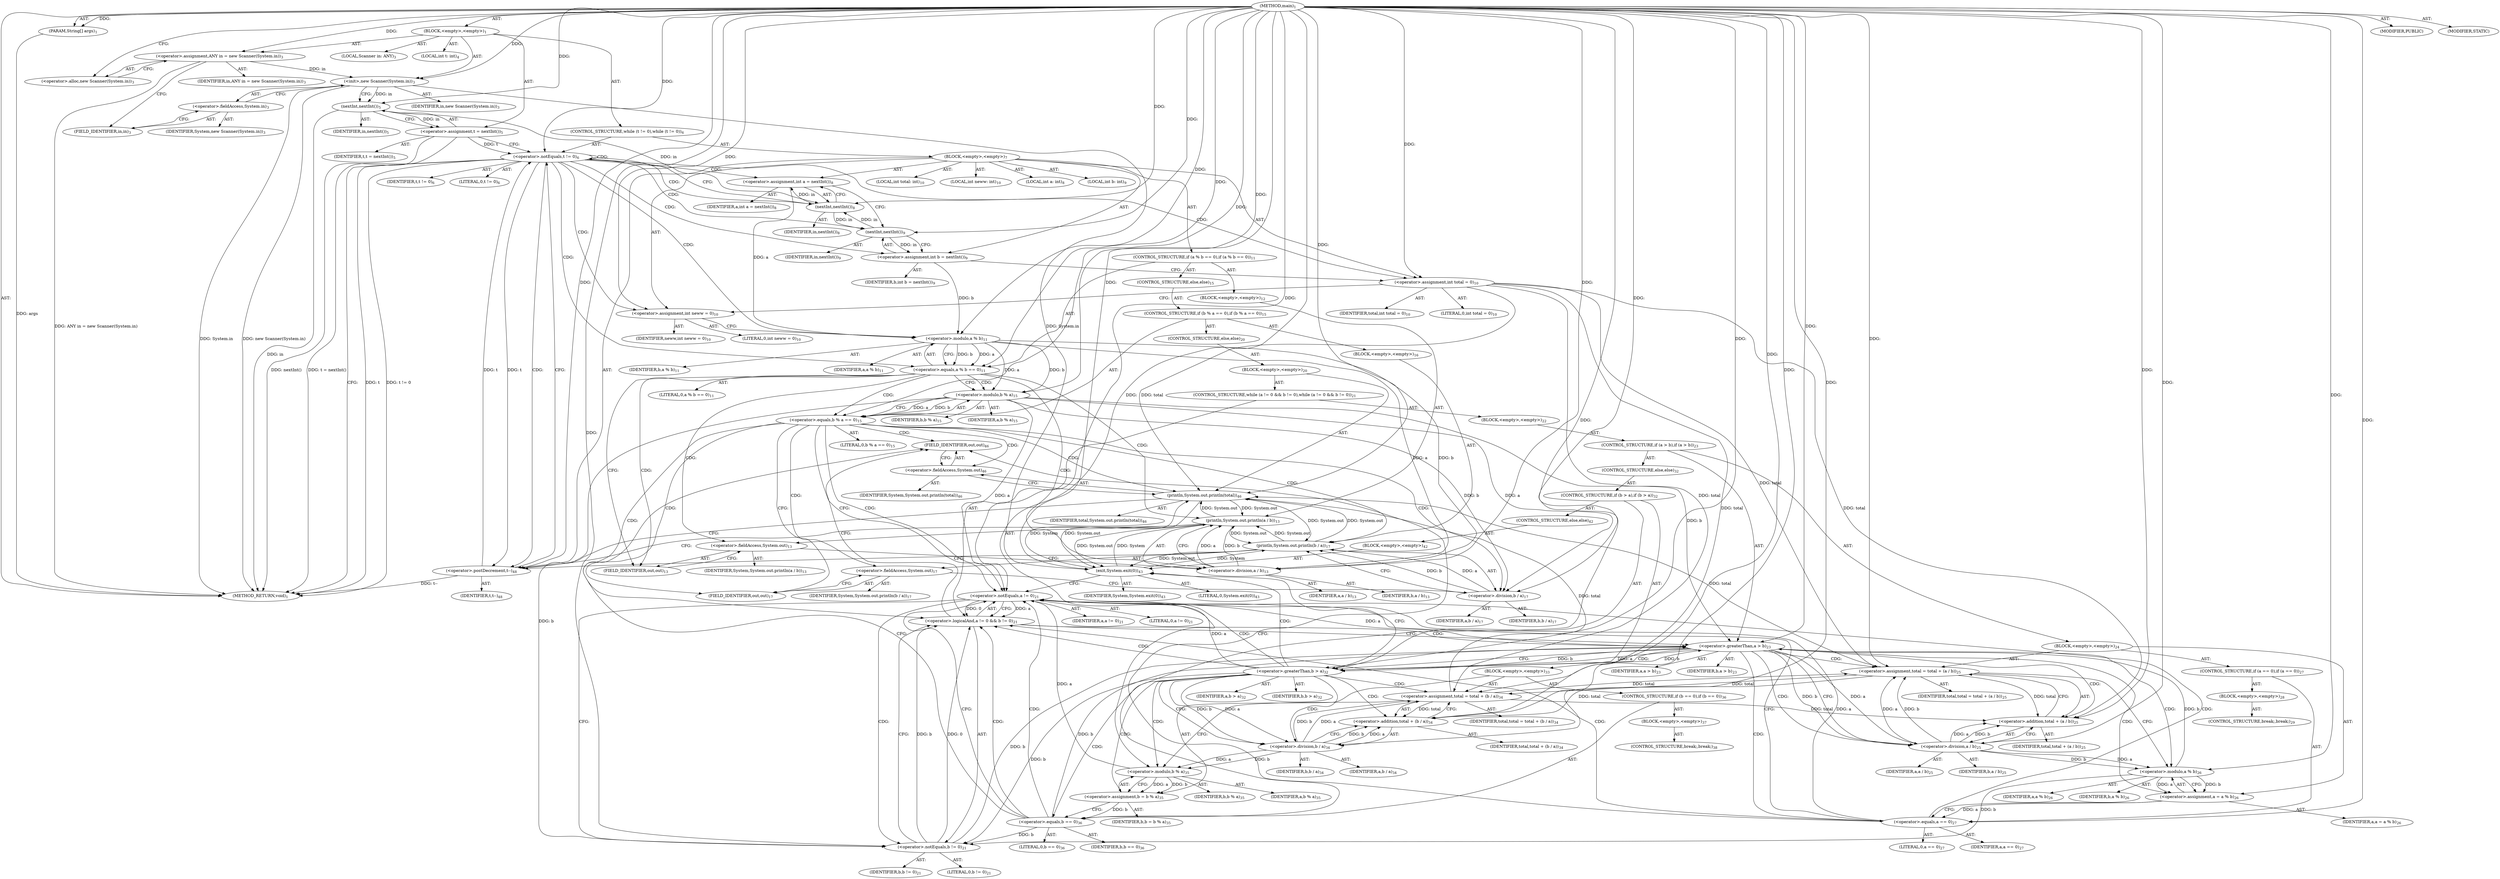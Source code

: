 digraph "main" {  
"19" [label = <(METHOD,main)<SUB>1</SUB>> ]
"20" [label = <(PARAM,String[] args)<SUB>1</SUB>> ]
"21" [label = <(BLOCK,&lt;empty&gt;,&lt;empty&gt;)<SUB>1</SUB>> ]
"4" [label = <(LOCAL,Scanner in: ANY)<SUB>3</SUB>> ]
"22" [label = <(&lt;operator&gt;.assignment,ANY in = new Scanner(System.in))<SUB>3</SUB>> ]
"23" [label = <(IDENTIFIER,in,ANY in = new Scanner(System.in))<SUB>3</SUB>> ]
"24" [label = <(&lt;operator&gt;.alloc,new Scanner(System.in))<SUB>3</SUB>> ]
"25" [label = <(&lt;init&gt;,new Scanner(System.in))<SUB>3</SUB>> ]
"3" [label = <(IDENTIFIER,in,new Scanner(System.in))<SUB>3</SUB>> ]
"26" [label = <(&lt;operator&gt;.fieldAccess,System.in)<SUB>3</SUB>> ]
"27" [label = <(IDENTIFIER,System,new Scanner(System.in))<SUB>3</SUB>> ]
"28" [label = <(FIELD_IDENTIFIER,in,in)<SUB>3</SUB>> ]
"29" [label = <(LOCAL,int t: int)<SUB>4</SUB>> ]
"30" [label = <(&lt;operator&gt;.assignment,t = nextInt())<SUB>5</SUB>> ]
"31" [label = <(IDENTIFIER,t,t = nextInt())<SUB>5</SUB>> ]
"32" [label = <(nextInt,nextInt())<SUB>5</SUB>> ]
"33" [label = <(IDENTIFIER,in,nextInt())<SUB>5</SUB>> ]
"34" [label = <(CONTROL_STRUCTURE,while (t != 0),while (t != 0))<SUB>6</SUB>> ]
"35" [label = <(&lt;operator&gt;.notEquals,t != 0)<SUB>6</SUB>> ]
"36" [label = <(IDENTIFIER,t,t != 0)<SUB>6</SUB>> ]
"37" [label = <(LITERAL,0,t != 0)<SUB>6</SUB>> ]
"38" [label = <(BLOCK,&lt;empty&gt;,&lt;empty&gt;)<SUB>7</SUB>> ]
"39" [label = <(LOCAL,int a: int)<SUB>8</SUB>> ]
"40" [label = <(&lt;operator&gt;.assignment,int a = nextInt())<SUB>8</SUB>> ]
"41" [label = <(IDENTIFIER,a,int a = nextInt())<SUB>8</SUB>> ]
"42" [label = <(nextInt,nextInt())<SUB>8</SUB>> ]
"43" [label = <(IDENTIFIER,in,nextInt())<SUB>8</SUB>> ]
"44" [label = <(LOCAL,int b: int)<SUB>9</SUB>> ]
"45" [label = <(&lt;operator&gt;.assignment,int b = nextInt())<SUB>9</SUB>> ]
"46" [label = <(IDENTIFIER,b,int b = nextInt())<SUB>9</SUB>> ]
"47" [label = <(nextInt,nextInt())<SUB>9</SUB>> ]
"48" [label = <(IDENTIFIER,in,nextInt())<SUB>9</SUB>> ]
"49" [label = <(LOCAL,int total: int)<SUB>10</SUB>> ]
"50" [label = <(LOCAL,int neww: int)<SUB>10</SUB>> ]
"51" [label = <(&lt;operator&gt;.assignment,int total = 0)<SUB>10</SUB>> ]
"52" [label = <(IDENTIFIER,total,int total = 0)<SUB>10</SUB>> ]
"53" [label = <(LITERAL,0,int total = 0)<SUB>10</SUB>> ]
"54" [label = <(&lt;operator&gt;.assignment,int neww = 0)<SUB>10</SUB>> ]
"55" [label = <(IDENTIFIER,neww,int neww = 0)<SUB>10</SUB>> ]
"56" [label = <(LITERAL,0,int neww = 0)<SUB>10</SUB>> ]
"57" [label = <(CONTROL_STRUCTURE,if (a % b == 0),if (a % b == 0))<SUB>11</SUB>> ]
"58" [label = <(&lt;operator&gt;.equals,a % b == 0)<SUB>11</SUB>> ]
"59" [label = <(&lt;operator&gt;.modulo,a % b)<SUB>11</SUB>> ]
"60" [label = <(IDENTIFIER,a,a % b)<SUB>11</SUB>> ]
"61" [label = <(IDENTIFIER,b,a % b)<SUB>11</SUB>> ]
"62" [label = <(LITERAL,0,a % b == 0)<SUB>11</SUB>> ]
"63" [label = <(BLOCK,&lt;empty&gt;,&lt;empty&gt;)<SUB>12</SUB>> ]
"64" [label = <(println,System.out.println(a / b))<SUB>13</SUB>> ]
"65" [label = <(&lt;operator&gt;.fieldAccess,System.out)<SUB>13</SUB>> ]
"66" [label = <(IDENTIFIER,System,System.out.println(a / b))<SUB>13</SUB>> ]
"67" [label = <(FIELD_IDENTIFIER,out,out)<SUB>13</SUB>> ]
"68" [label = <(&lt;operator&gt;.division,a / b)<SUB>13</SUB>> ]
"69" [label = <(IDENTIFIER,a,a / b)<SUB>13</SUB>> ]
"70" [label = <(IDENTIFIER,b,a / b)<SUB>13</SUB>> ]
"71" [label = <(CONTROL_STRUCTURE,else,else)<SUB>15</SUB>> ]
"72" [label = <(CONTROL_STRUCTURE,if (b % a == 0),if (b % a == 0))<SUB>15</SUB>> ]
"73" [label = <(&lt;operator&gt;.equals,b % a == 0)<SUB>15</SUB>> ]
"74" [label = <(&lt;operator&gt;.modulo,b % a)<SUB>15</SUB>> ]
"75" [label = <(IDENTIFIER,b,b % a)<SUB>15</SUB>> ]
"76" [label = <(IDENTIFIER,a,b % a)<SUB>15</SUB>> ]
"77" [label = <(LITERAL,0,b % a == 0)<SUB>15</SUB>> ]
"78" [label = <(BLOCK,&lt;empty&gt;,&lt;empty&gt;)<SUB>16</SUB>> ]
"79" [label = <(println,System.out.println(b / a))<SUB>17</SUB>> ]
"80" [label = <(&lt;operator&gt;.fieldAccess,System.out)<SUB>17</SUB>> ]
"81" [label = <(IDENTIFIER,System,System.out.println(b / a))<SUB>17</SUB>> ]
"82" [label = <(FIELD_IDENTIFIER,out,out)<SUB>17</SUB>> ]
"83" [label = <(&lt;operator&gt;.division,b / a)<SUB>17</SUB>> ]
"84" [label = <(IDENTIFIER,b,b / a)<SUB>17</SUB>> ]
"85" [label = <(IDENTIFIER,a,b / a)<SUB>17</SUB>> ]
"86" [label = <(CONTROL_STRUCTURE,else,else)<SUB>20</SUB>> ]
"87" [label = <(BLOCK,&lt;empty&gt;,&lt;empty&gt;)<SUB>20</SUB>> ]
"88" [label = <(CONTROL_STRUCTURE,while (a != 0 &amp;&amp; b != 0),while (a != 0 &amp;&amp; b != 0))<SUB>21</SUB>> ]
"89" [label = <(&lt;operator&gt;.logicalAnd,a != 0 &amp;&amp; b != 0)<SUB>21</SUB>> ]
"90" [label = <(&lt;operator&gt;.notEquals,a != 0)<SUB>21</SUB>> ]
"91" [label = <(IDENTIFIER,a,a != 0)<SUB>21</SUB>> ]
"92" [label = <(LITERAL,0,a != 0)<SUB>21</SUB>> ]
"93" [label = <(&lt;operator&gt;.notEquals,b != 0)<SUB>21</SUB>> ]
"94" [label = <(IDENTIFIER,b,b != 0)<SUB>21</SUB>> ]
"95" [label = <(LITERAL,0,b != 0)<SUB>21</SUB>> ]
"96" [label = <(BLOCK,&lt;empty&gt;,&lt;empty&gt;)<SUB>22</SUB>> ]
"97" [label = <(CONTROL_STRUCTURE,if (a &gt; b),if (a &gt; b))<SUB>23</SUB>> ]
"98" [label = <(&lt;operator&gt;.greaterThan,a &gt; b)<SUB>23</SUB>> ]
"99" [label = <(IDENTIFIER,a,a &gt; b)<SUB>23</SUB>> ]
"100" [label = <(IDENTIFIER,b,a &gt; b)<SUB>23</SUB>> ]
"101" [label = <(BLOCK,&lt;empty&gt;,&lt;empty&gt;)<SUB>24</SUB>> ]
"102" [label = <(&lt;operator&gt;.assignment,total = total + (a / b))<SUB>25</SUB>> ]
"103" [label = <(IDENTIFIER,total,total = total + (a / b))<SUB>25</SUB>> ]
"104" [label = <(&lt;operator&gt;.addition,total + (a / b))<SUB>25</SUB>> ]
"105" [label = <(IDENTIFIER,total,total + (a / b))<SUB>25</SUB>> ]
"106" [label = <(&lt;operator&gt;.division,a / b)<SUB>25</SUB>> ]
"107" [label = <(IDENTIFIER,a,a / b)<SUB>25</SUB>> ]
"108" [label = <(IDENTIFIER,b,a / b)<SUB>25</SUB>> ]
"109" [label = <(&lt;operator&gt;.assignment,a = a % b)<SUB>26</SUB>> ]
"110" [label = <(IDENTIFIER,a,a = a % b)<SUB>26</SUB>> ]
"111" [label = <(&lt;operator&gt;.modulo,a % b)<SUB>26</SUB>> ]
"112" [label = <(IDENTIFIER,a,a % b)<SUB>26</SUB>> ]
"113" [label = <(IDENTIFIER,b,a % b)<SUB>26</SUB>> ]
"114" [label = <(CONTROL_STRUCTURE,if (a == 0),if (a == 0))<SUB>27</SUB>> ]
"115" [label = <(&lt;operator&gt;.equals,a == 0)<SUB>27</SUB>> ]
"116" [label = <(IDENTIFIER,a,a == 0)<SUB>27</SUB>> ]
"117" [label = <(LITERAL,0,a == 0)<SUB>27</SUB>> ]
"118" [label = <(BLOCK,&lt;empty&gt;,&lt;empty&gt;)<SUB>28</SUB>> ]
"119" [label = <(CONTROL_STRUCTURE,break;,break;)<SUB>29</SUB>> ]
"120" [label = <(CONTROL_STRUCTURE,else,else)<SUB>32</SUB>> ]
"121" [label = <(CONTROL_STRUCTURE,if (b &gt; a),if (b &gt; a))<SUB>32</SUB>> ]
"122" [label = <(&lt;operator&gt;.greaterThan,b &gt; a)<SUB>32</SUB>> ]
"123" [label = <(IDENTIFIER,b,b &gt; a)<SUB>32</SUB>> ]
"124" [label = <(IDENTIFIER,a,b &gt; a)<SUB>32</SUB>> ]
"125" [label = <(BLOCK,&lt;empty&gt;,&lt;empty&gt;)<SUB>33</SUB>> ]
"126" [label = <(&lt;operator&gt;.assignment,total = total + (b / a))<SUB>34</SUB>> ]
"127" [label = <(IDENTIFIER,total,total = total + (b / a))<SUB>34</SUB>> ]
"128" [label = <(&lt;operator&gt;.addition,total + (b / a))<SUB>34</SUB>> ]
"129" [label = <(IDENTIFIER,total,total + (b / a))<SUB>34</SUB>> ]
"130" [label = <(&lt;operator&gt;.division,b / a)<SUB>34</SUB>> ]
"131" [label = <(IDENTIFIER,b,b / a)<SUB>34</SUB>> ]
"132" [label = <(IDENTIFIER,a,b / a)<SUB>34</SUB>> ]
"133" [label = <(&lt;operator&gt;.assignment,b = b % a)<SUB>35</SUB>> ]
"134" [label = <(IDENTIFIER,b,b = b % a)<SUB>35</SUB>> ]
"135" [label = <(&lt;operator&gt;.modulo,b % a)<SUB>35</SUB>> ]
"136" [label = <(IDENTIFIER,b,b % a)<SUB>35</SUB>> ]
"137" [label = <(IDENTIFIER,a,b % a)<SUB>35</SUB>> ]
"138" [label = <(CONTROL_STRUCTURE,if (b == 0),if (b == 0))<SUB>36</SUB>> ]
"139" [label = <(&lt;operator&gt;.equals,b == 0)<SUB>36</SUB>> ]
"140" [label = <(IDENTIFIER,b,b == 0)<SUB>36</SUB>> ]
"141" [label = <(LITERAL,0,b == 0)<SUB>36</SUB>> ]
"142" [label = <(BLOCK,&lt;empty&gt;,&lt;empty&gt;)<SUB>37</SUB>> ]
"143" [label = <(CONTROL_STRUCTURE,break;,break;)<SUB>38</SUB>> ]
"144" [label = <(CONTROL_STRUCTURE,else,else)<SUB>42</SUB>> ]
"145" [label = <(BLOCK,&lt;empty&gt;,&lt;empty&gt;)<SUB>42</SUB>> ]
"146" [label = <(exit,System.exit(0))<SUB>43</SUB>> ]
"147" [label = <(IDENTIFIER,System,System.exit(0))<SUB>43</SUB>> ]
"148" [label = <(LITERAL,0,System.exit(0))<SUB>43</SUB>> ]
"149" [label = <(println,System.out.println(total))<SUB>46</SUB>> ]
"150" [label = <(&lt;operator&gt;.fieldAccess,System.out)<SUB>46</SUB>> ]
"151" [label = <(IDENTIFIER,System,System.out.println(total))<SUB>46</SUB>> ]
"152" [label = <(FIELD_IDENTIFIER,out,out)<SUB>46</SUB>> ]
"153" [label = <(IDENTIFIER,total,System.out.println(total))<SUB>46</SUB>> ]
"154" [label = <(&lt;operator&gt;.postDecrement,t--)<SUB>48</SUB>> ]
"155" [label = <(IDENTIFIER,t,t--)<SUB>48</SUB>> ]
"156" [label = <(MODIFIER,PUBLIC)> ]
"157" [label = <(MODIFIER,STATIC)> ]
"158" [label = <(METHOD_RETURN,void)<SUB>1</SUB>> ]
  "19" -> "20"  [ label = "AST: "] 
  "19" -> "21"  [ label = "AST: "] 
  "19" -> "156"  [ label = "AST: "] 
  "19" -> "157"  [ label = "AST: "] 
  "19" -> "158"  [ label = "AST: "] 
  "21" -> "4"  [ label = "AST: "] 
  "21" -> "22"  [ label = "AST: "] 
  "21" -> "25"  [ label = "AST: "] 
  "21" -> "29"  [ label = "AST: "] 
  "21" -> "30"  [ label = "AST: "] 
  "21" -> "34"  [ label = "AST: "] 
  "22" -> "23"  [ label = "AST: "] 
  "22" -> "24"  [ label = "AST: "] 
  "25" -> "3"  [ label = "AST: "] 
  "25" -> "26"  [ label = "AST: "] 
  "26" -> "27"  [ label = "AST: "] 
  "26" -> "28"  [ label = "AST: "] 
  "30" -> "31"  [ label = "AST: "] 
  "30" -> "32"  [ label = "AST: "] 
  "32" -> "33"  [ label = "AST: "] 
  "34" -> "35"  [ label = "AST: "] 
  "34" -> "38"  [ label = "AST: "] 
  "35" -> "36"  [ label = "AST: "] 
  "35" -> "37"  [ label = "AST: "] 
  "38" -> "39"  [ label = "AST: "] 
  "38" -> "40"  [ label = "AST: "] 
  "38" -> "44"  [ label = "AST: "] 
  "38" -> "45"  [ label = "AST: "] 
  "38" -> "49"  [ label = "AST: "] 
  "38" -> "50"  [ label = "AST: "] 
  "38" -> "51"  [ label = "AST: "] 
  "38" -> "54"  [ label = "AST: "] 
  "38" -> "57"  [ label = "AST: "] 
  "38" -> "154"  [ label = "AST: "] 
  "40" -> "41"  [ label = "AST: "] 
  "40" -> "42"  [ label = "AST: "] 
  "42" -> "43"  [ label = "AST: "] 
  "45" -> "46"  [ label = "AST: "] 
  "45" -> "47"  [ label = "AST: "] 
  "47" -> "48"  [ label = "AST: "] 
  "51" -> "52"  [ label = "AST: "] 
  "51" -> "53"  [ label = "AST: "] 
  "54" -> "55"  [ label = "AST: "] 
  "54" -> "56"  [ label = "AST: "] 
  "57" -> "58"  [ label = "AST: "] 
  "57" -> "63"  [ label = "AST: "] 
  "57" -> "71"  [ label = "AST: "] 
  "58" -> "59"  [ label = "AST: "] 
  "58" -> "62"  [ label = "AST: "] 
  "59" -> "60"  [ label = "AST: "] 
  "59" -> "61"  [ label = "AST: "] 
  "63" -> "64"  [ label = "AST: "] 
  "64" -> "65"  [ label = "AST: "] 
  "64" -> "68"  [ label = "AST: "] 
  "65" -> "66"  [ label = "AST: "] 
  "65" -> "67"  [ label = "AST: "] 
  "68" -> "69"  [ label = "AST: "] 
  "68" -> "70"  [ label = "AST: "] 
  "71" -> "72"  [ label = "AST: "] 
  "72" -> "73"  [ label = "AST: "] 
  "72" -> "78"  [ label = "AST: "] 
  "72" -> "86"  [ label = "AST: "] 
  "73" -> "74"  [ label = "AST: "] 
  "73" -> "77"  [ label = "AST: "] 
  "74" -> "75"  [ label = "AST: "] 
  "74" -> "76"  [ label = "AST: "] 
  "78" -> "79"  [ label = "AST: "] 
  "79" -> "80"  [ label = "AST: "] 
  "79" -> "83"  [ label = "AST: "] 
  "80" -> "81"  [ label = "AST: "] 
  "80" -> "82"  [ label = "AST: "] 
  "83" -> "84"  [ label = "AST: "] 
  "83" -> "85"  [ label = "AST: "] 
  "86" -> "87"  [ label = "AST: "] 
  "87" -> "88"  [ label = "AST: "] 
  "87" -> "149"  [ label = "AST: "] 
  "88" -> "89"  [ label = "AST: "] 
  "88" -> "96"  [ label = "AST: "] 
  "89" -> "90"  [ label = "AST: "] 
  "89" -> "93"  [ label = "AST: "] 
  "90" -> "91"  [ label = "AST: "] 
  "90" -> "92"  [ label = "AST: "] 
  "93" -> "94"  [ label = "AST: "] 
  "93" -> "95"  [ label = "AST: "] 
  "96" -> "97"  [ label = "AST: "] 
  "97" -> "98"  [ label = "AST: "] 
  "97" -> "101"  [ label = "AST: "] 
  "97" -> "120"  [ label = "AST: "] 
  "98" -> "99"  [ label = "AST: "] 
  "98" -> "100"  [ label = "AST: "] 
  "101" -> "102"  [ label = "AST: "] 
  "101" -> "109"  [ label = "AST: "] 
  "101" -> "114"  [ label = "AST: "] 
  "102" -> "103"  [ label = "AST: "] 
  "102" -> "104"  [ label = "AST: "] 
  "104" -> "105"  [ label = "AST: "] 
  "104" -> "106"  [ label = "AST: "] 
  "106" -> "107"  [ label = "AST: "] 
  "106" -> "108"  [ label = "AST: "] 
  "109" -> "110"  [ label = "AST: "] 
  "109" -> "111"  [ label = "AST: "] 
  "111" -> "112"  [ label = "AST: "] 
  "111" -> "113"  [ label = "AST: "] 
  "114" -> "115"  [ label = "AST: "] 
  "114" -> "118"  [ label = "AST: "] 
  "115" -> "116"  [ label = "AST: "] 
  "115" -> "117"  [ label = "AST: "] 
  "118" -> "119"  [ label = "AST: "] 
  "120" -> "121"  [ label = "AST: "] 
  "121" -> "122"  [ label = "AST: "] 
  "121" -> "125"  [ label = "AST: "] 
  "121" -> "144"  [ label = "AST: "] 
  "122" -> "123"  [ label = "AST: "] 
  "122" -> "124"  [ label = "AST: "] 
  "125" -> "126"  [ label = "AST: "] 
  "125" -> "133"  [ label = "AST: "] 
  "125" -> "138"  [ label = "AST: "] 
  "126" -> "127"  [ label = "AST: "] 
  "126" -> "128"  [ label = "AST: "] 
  "128" -> "129"  [ label = "AST: "] 
  "128" -> "130"  [ label = "AST: "] 
  "130" -> "131"  [ label = "AST: "] 
  "130" -> "132"  [ label = "AST: "] 
  "133" -> "134"  [ label = "AST: "] 
  "133" -> "135"  [ label = "AST: "] 
  "135" -> "136"  [ label = "AST: "] 
  "135" -> "137"  [ label = "AST: "] 
  "138" -> "139"  [ label = "AST: "] 
  "138" -> "142"  [ label = "AST: "] 
  "139" -> "140"  [ label = "AST: "] 
  "139" -> "141"  [ label = "AST: "] 
  "142" -> "143"  [ label = "AST: "] 
  "144" -> "145"  [ label = "AST: "] 
  "145" -> "146"  [ label = "AST: "] 
  "146" -> "147"  [ label = "AST: "] 
  "146" -> "148"  [ label = "AST: "] 
  "149" -> "150"  [ label = "AST: "] 
  "149" -> "153"  [ label = "AST: "] 
  "150" -> "151"  [ label = "AST: "] 
  "150" -> "152"  [ label = "AST: "] 
  "154" -> "155"  [ label = "AST: "] 
  "22" -> "28"  [ label = "CFG: "] 
  "25" -> "32"  [ label = "CFG: "] 
  "30" -> "35"  [ label = "CFG: "] 
  "24" -> "22"  [ label = "CFG: "] 
  "26" -> "25"  [ label = "CFG: "] 
  "32" -> "30"  [ label = "CFG: "] 
  "35" -> "158"  [ label = "CFG: "] 
  "35" -> "42"  [ label = "CFG: "] 
  "28" -> "26"  [ label = "CFG: "] 
  "40" -> "47"  [ label = "CFG: "] 
  "45" -> "51"  [ label = "CFG: "] 
  "51" -> "54"  [ label = "CFG: "] 
  "54" -> "59"  [ label = "CFG: "] 
  "154" -> "35"  [ label = "CFG: "] 
  "42" -> "40"  [ label = "CFG: "] 
  "47" -> "45"  [ label = "CFG: "] 
  "58" -> "67"  [ label = "CFG: "] 
  "58" -> "74"  [ label = "CFG: "] 
  "59" -> "58"  [ label = "CFG: "] 
  "64" -> "154"  [ label = "CFG: "] 
  "65" -> "68"  [ label = "CFG: "] 
  "68" -> "64"  [ label = "CFG: "] 
  "73" -> "82"  [ label = "CFG: "] 
  "73" -> "90"  [ label = "CFG: "] 
  "67" -> "65"  [ label = "CFG: "] 
  "74" -> "73"  [ label = "CFG: "] 
  "79" -> "154"  [ label = "CFG: "] 
  "80" -> "83"  [ label = "CFG: "] 
  "83" -> "79"  [ label = "CFG: "] 
  "149" -> "154"  [ label = "CFG: "] 
  "82" -> "80"  [ label = "CFG: "] 
  "89" -> "98"  [ label = "CFG: "] 
  "89" -> "152"  [ label = "CFG: "] 
  "150" -> "149"  [ label = "CFG: "] 
  "90" -> "89"  [ label = "CFG: "] 
  "90" -> "93"  [ label = "CFG: "] 
  "93" -> "89"  [ label = "CFG: "] 
  "152" -> "150"  [ label = "CFG: "] 
  "98" -> "106"  [ label = "CFG: "] 
  "98" -> "122"  [ label = "CFG: "] 
  "102" -> "111"  [ label = "CFG: "] 
  "109" -> "115"  [ label = "CFG: "] 
  "104" -> "102"  [ label = "CFG: "] 
  "111" -> "109"  [ label = "CFG: "] 
  "115" -> "90"  [ label = "CFG: "] 
  "115" -> "152"  [ label = "CFG: "] 
  "122" -> "130"  [ label = "CFG: "] 
  "122" -> "146"  [ label = "CFG: "] 
  "106" -> "104"  [ label = "CFG: "] 
  "126" -> "135"  [ label = "CFG: "] 
  "133" -> "139"  [ label = "CFG: "] 
  "128" -> "126"  [ label = "CFG: "] 
  "135" -> "133"  [ label = "CFG: "] 
  "139" -> "90"  [ label = "CFG: "] 
  "139" -> "152"  [ label = "CFG: "] 
  "146" -> "90"  [ label = "CFG: "] 
  "130" -> "128"  [ label = "CFG: "] 
  "19" -> "24"  [ label = "CFG: "] 
  "20" -> "158"  [ label = "DDG: args"] 
  "22" -> "158"  [ label = "DDG: ANY in = new Scanner(System.in)"] 
  "25" -> "158"  [ label = "DDG: System.in"] 
  "25" -> "158"  [ label = "DDG: new Scanner(System.in)"] 
  "32" -> "158"  [ label = "DDG: in"] 
  "30" -> "158"  [ label = "DDG: nextInt()"] 
  "30" -> "158"  [ label = "DDG: t = nextInt()"] 
  "35" -> "158"  [ label = "DDG: t"] 
  "35" -> "158"  [ label = "DDG: t != 0"] 
  "154" -> "158"  [ label = "DDG: t--"] 
  "19" -> "20"  [ label = "DDG: "] 
  "19" -> "22"  [ label = "DDG: "] 
  "32" -> "30"  [ label = "DDG: in"] 
  "22" -> "25"  [ label = "DDG: in"] 
  "19" -> "25"  [ label = "DDG: "] 
  "25" -> "32"  [ label = "DDG: in"] 
  "19" -> "32"  [ label = "DDG: "] 
  "30" -> "35"  [ label = "DDG: t"] 
  "154" -> "35"  [ label = "DDG: t"] 
  "19" -> "35"  [ label = "DDG: "] 
  "42" -> "40"  [ label = "DDG: in"] 
  "47" -> "45"  [ label = "DDG: in"] 
  "19" -> "51"  [ label = "DDG: "] 
  "19" -> "54"  [ label = "DDG: "] 
  "35" -> "154"  [ label = "DDG: t"] 
  "19" -> "154"  [ label = "DDG: "] 
  "32" -> "42"  [ label = "DDG: in"] 
  "47" -> "42"  [ label = "DDG: in"] 
  "19" -> "42"  [ label = "DDG: "] 
  "42" -> "47"  [ label = "DDG: in"] 
  "19" -> "47"  [ label = "DDG: "] 
  "59" -> "58"  [ label = "DDG: a"] 
  "59" -> "58"  [ label = "DDG: b"] 
  "19" -> "58"  [ label = "DDG: "] 
  "40" -> "59"  [ label = "DDG: a"] 
  "19" -> "59"  [ label = "DDG: "] 
  "45" -> "59"  [ label = "DDG: b"] 
  "146" -> "64"  [ label = "DDG: System"] 
  "149" -> "64"  [ label = "DDG: System.out"] 
  "79" -> "64"  [ label = "DDG: System.out"] 
  "68" -> "64"  [ label = "DDG: a"] 
  "68" -> "64"  [ label = "DDG: b"] 
  "59" -> "68"  [ label = "DDG: a"] 
  "19" -> "68"  [ label = "DDG: "] 
  "59" -> "68"  [ label = "DDG: b"] 
  "74" -> "73"  [ label = "DDG: b"] 
  "74" -> "73"  [ label = "DDG: a"] 
  "19" -> "73"  [ label = "DDG: "] 
  "59" -> "74"  [ label = "DDG: b"] 
  "19" -> "74"  [ label = "DDG: "] 
  "59" -> "74"  [ label = "DDG: a"] 
  "146" -> "79"  [ label = "DDG: System"] 
  "149" -> "79"  [ label = "DDG: System.out"] 
  "64" -> "79"  [ label = "DDG: System.out"] 
  "83" -> "79"  [ label = "DDG: b"] 
  "83" -> "79"  [ label = "DDG: a"] 
  "74" -> "83"  [ label = "DDG: b"] 
  "19" -> "83"  [ label = "DDG: "] 
  "74" -> "83"  [ label = "DDG: a"] 
  "146" -> "149"  [ label = "DDG: System"] 
  "79" -> "149"  [ label = "DDG: System.out"] 
  "64" -> "149"  [ label = "DDG: System.out"] 
  "51" -> "149"  [ label = "DDG: total"] 
  "126" -> "149"  [ label = "DDG: total"] 
  "102" -> "149"  [ label = "DDG: total"] 
  "19" -> "149"  [ label = "DDG: "] 
  "90" -> "89"  [ label = "DDG: a"] 
  "90" -> "89"  [ label = "DDG: 0"] 
  "93" -> "89"  [ label = "DDG: b"] 
  "93" -> "89"  [ label = "DDG: 0"] 
  "74" -> "90"  [ label = "DDG: a"] 
  "122" -> "90"  [ label = "DDG: a"] 
  "135" -> "90"  [ label = "DDG: a"] 
  "115" -> "90"  [ label = "DDG: a"] 
  "19" -> "90"  [ label = "DDG: "] 
  "74" -> "93"  [ label = "DDG: b"] 
  "122" -> "93"  [ label = "DDG: b"] 
  "139" -> "93"  [ label = "DDG: b"] 
  "111" -> "93"  [ label = "DDG: b"] 
  "19" -> "93"  [ label = "DDG: "] 
  "90" -> "98"  [ label = "DDG: a"] 
  "19" -> "98"  [ label = "DDG: "] 
  "74" -> "98"  [ label = "DDG: b"] 
  "93" -> "98"  [ label = "DDG: b"] 
  "122" -> "98"  [ label = "DDG: b"] 
  "139" -> "98"  [ label = "DDG: b"] 
  "111" -> "98"  [ label = "DDG: b"] 
  "51" -> "102"  [ label = "DDG: total"] 
  "126" -> "102"  [ label = "DDG: total"] 
  "19" -> "102"  [ label = "DDG: "] 
  "106" -> "102"  [ label = "DDG: a"] 
  "106" -> "102"  [ label = "DDG: b"] 
  "111" -> "109"  [ label = "DDG: a"] 
  "111" -> "109"  [ label = "DDG: b"] 
  "51" -> "104"  [ label = "DDG: total"] 
  "126" -> "104"  [ label = "DDG: total"] 
  "102" -> "104"  [ label = "DDG: total"] 
  "19" -> "104"  [ label = "DDG: "] 
  "106" -> "104"  [ label = "DDG: a"] 
  "106" -> "104"  [ label = "DDG: b"] 
  "106" -> "111"  [ label = "DDG: a"] 
  "19" -> "111"  [ label = "DDG: "] 
  "106" -> "111"  [ label = "DDG: b"] 
  "109" -> "115"  [ label = "DDG: a"] 
  "19" -> "115"  [ label = "DDG: "] 
  "98" -> "122"  [ label = "DDG: b"] 
  "19" -> "122"  [ label = "DDG: "] 
  "98" -> "122"  [ label = "DDG: a"] 
  "51" -> "126"  [ label = "DDG: total"] 
  "102" -> "126"  [ label = "DDG: total"] 
  "19" -> "126"  [ label = "DDG: "] 
  "130" -> "126"  [ label = "DDG: b"] 
  "130" -> "126"  [ label = "DDG: a"] 
  "135" -> "133"  [ label = "DDG: b"] 
  "135" -> "133"  [ label = "DDG: a"] 
  "98" -> "106"  [ label = "DDG: a"] 
  "19" -> "106"  [ label = "DDG: "] 
  "98" -> "106"  [ label = "DDG: b"] 
  "51" -> "128"  [ label = "DDG: total"] 
  "126" -> "128"  [ label = "DDG: total"] 
  "102" -> "128"  [ label = "DDG: total"] 
  "19" -> "128"  [ label = "DDG: "] 
  "130" -> "128"  [ label = "DDG: b"] 
  "130" -> "128"  [ label = "DDG: a"] 
  "130" -> "135"  [ label = "DDG: b"] 
  "19" -> "135"  [ label = "DDG: "] 
  "130" -> "135"  [ label = "DDG: a"] 
  "133" -> "139"  [ label = "DDG: b"] 
  "19" -> "139"  [ label = "DDG: "] 
  "25" -> "146"  [ label = "DDG: System.in"] 
  "149" -> "146"  [ label = "DDG: System.out"] 
  "79" -> "146"  [ label = "DDG: System.out"] 
  "64" -> "146"  [ label = "DDG: System.out"] 
  "19" -> "146"  [ label = "DDG: "] 
  "122" -> "130"  [ label = "DDG: b"] 
  "19" -> "130"  [ label = "DDG: "] 
  "122" -> "130"  [ label = "DDG: a"] 
  "35" -> "42"  [ label = "CDG: "] 
  "35" -> "51"  [ label = "CDG: "] 
  "35" -> "154"  [ label = "CDG: "] 
  "35" -> "40"  [ label = "CDG: "] 
  "35" -> "59"  [ label = "CDG: "] 
  "35" -> "35"  [ label = "CDG: "] 
  "35" -> "54"  [ label = "CDG: "] 
  "35" -> "58"  [ label = "CDG: "] 
  "35" -> "47"  [ label = "CDG: "] 
  "35" -> "45"  [ label = "CDG: "] 
  "58" -> "68"  [ label = "CDG: "] 
  "58" -> "73"  [ label = "CDG: "] 
  "58" -> "64"  [ label = "CDG: "] 
  "58" -> "67"  [ label = "CDG: "] 
  "58" -> "74"  [ label = "CDG: "] 
  "58" -> "65"  [ label = "CDG: "] 
  "73" -> "149"  [ label = "CDG: "] 
  "73" -> "150"  [ label = "CDG: "] 
  "73" -> "90"  [ label = "CDG: "] 
  "73" -> "79"  [ label = "CDG: "] 
  "73" -> "80"  [ label = "CDG: "] 
  "73" -> "152"  [ label = "CDG: "] 
  "73" -> "89"  [ label = "CDG: "] 
  "73" -> "82"  [ label = "CDG: "] 
  "73" -> "83"  [ label = "CDG: "] 
  "89" -> "98"  [ label = "CDG: "] 
  "90" -> "93"  [ label = "CDG: "] 
  "98" -> "115"  [ label = "CDG: "] 
  "98" -> "102"  [ label = "CDG: "] 
  "98" -> "104"  [ label = "CDG: "] 
  "98" -> "111"  [ label = "CDG: "] 
  "98" -> "122"  [ label = "CDG: "] 
  "98" -> "106"  [ label = "CDG: "] 
  "98" -> "109"  [ label = "CDG: "] 
  "115" -> "90"  [ label = "CDG: "] 
  "115" -> "89"  [ label = "CDG: "] 
  "122" -> "146"  [ label = "CDG: "] 
  "122" -> "128"  [ label = "CDG: "] 
  "122" -> "90"  [ label = "CDG: "] 
  "122" -> "130"  [ label = "CDG: "] 
  "122" -> "139"  [ label = "CDG: "] 
  "122" -> "89"  [ label = "CDG: "] 
  "122" -> "126"  [ label = "CDG: "] 
  "122" -> "135"  [ label = "CDG: "] 
  "122" -> "133"  [ label = "CDG: "] 
  "139" -> "90"  [ label = "CDG: "] 
  "139" -> "89"  [ label = "CDG: "] 
}
